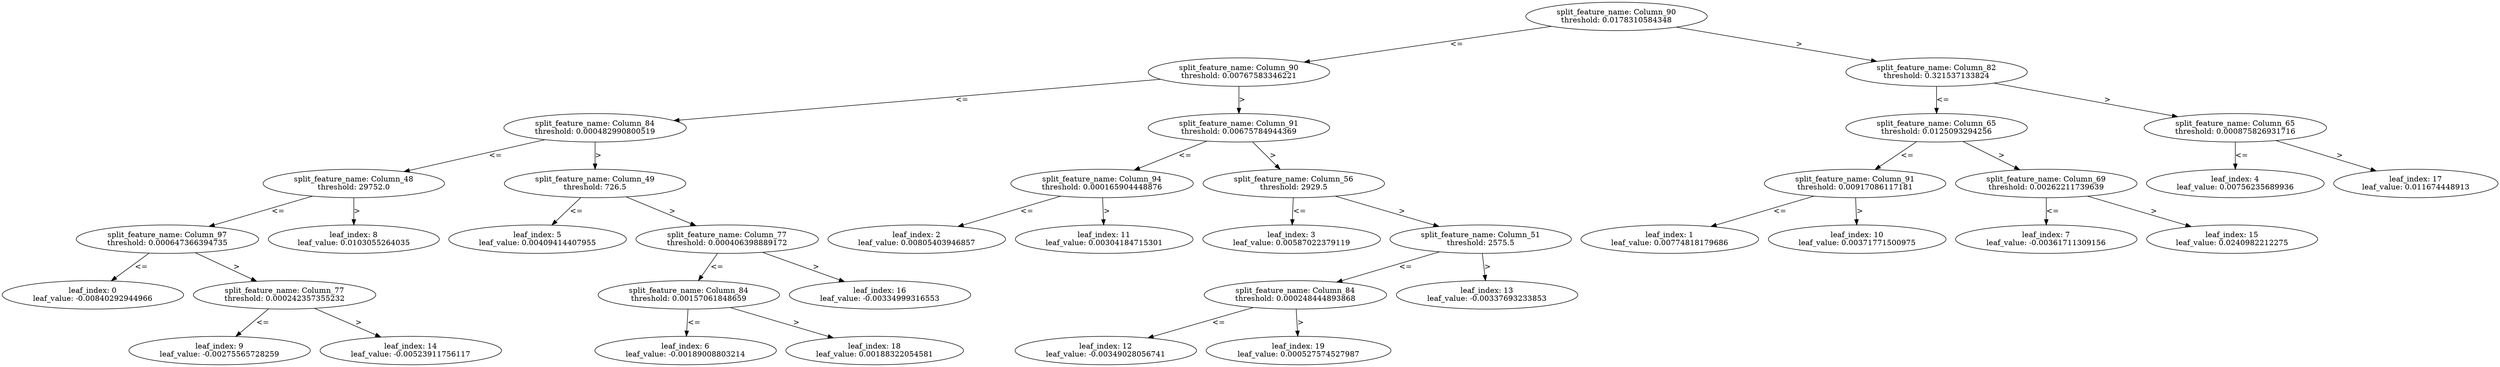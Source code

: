 digraph Tree27 {
	split0 [label="split_feature_name: Column_90\nthreshold: 0.0178310584348"]
	split1 [label="split_feature_name: Column_90\nthreshold: 0.00767583346221"]
	split4 [label="split_feature_name: Column_84\nthreshold: 0.000482990800519"]
	split7 [label="split_feature_name: Column_48\nthreshold: 29752.0"]
	split8 [label="split_feature_name: Column_97\nthreshold: 0.000647366394735"]
	leaf0 [label="leaf_index: 0\nleaf_value: -0.00840292944966"]
	split8 -> leaf0 [label="<="]
	split13 [label="split_feature_name: Column_77\nthreshold: 0.000242357355232"]
	leaf9 [label="leaf_index: 9\nleaf_value: -0.00275565728259"]
	split13 -> leaf9 [label="<="]
	leaf14 [label="leaf_index: 14\nleaf_value: -0.00523911756117"]
	split13 -> leaf14 [label=">"]
	split8 -> split13 [label=">"]
	split7 -> split8 [label="<="]
	leaf8 [label="leaf_index: 8\nleaf_value: 0.0103055264035"]
	split7 -> leaf8 [label=">"]
	split4 -> split7 [label="<="]
	split5 [label="split_feature_name: Column_49\nthreshold: 726.5"]
	leaf5 [label="leaf_index: 5\nleaf_value: 0.00409414407955"]
	split5 -> leaf5 [label="<="]
	split15 [label="split_feature_name: Column_77\nthreshold: 0.000406398889172"]
	split17 [label="split_feature_name: Column_84\nthreshold: 0.00157061848659"]
	leaf6 [label="leaf_index: 6\nleaf_value: -0.00189008803214"]
	split17 -> leaf6 [label="<="]
	leaf18 [label="leaf_index: 18\nleaf_value: 0.00188322054581"]
	split17 -> leaf18 [label=">"]
	split15 -> split17 [label="<="]
	leaf16 [label="leaf_index: 16\nleaf_value: -0.00334999316553"]
	split15 -> leaf16 [label=">"]
	split5 -> split15 [label=">"]
	split4 -> split5 [label=">"]
	split1 -> split4 [label="<="]
	split2 [label="split_feature_name: Column_91\nthreshold: 0.00675784944369"]
	split10 [label="split_feature_name: Column_94\nthreshold: 0.000165904448876"]
	leaf2 [label="leaf_index: 2\nleaf_value: 0.00805403946857"]
	split10 -> leaf2 [label="<="]
	leaf11 [label="leaf_index: 11\nleaf_value: 0.00304184715301"]
	split10 -> leaf11 [label=">"]
	split2 -> split10 [label="<="]
	split11 [label="split_feature_name: Column_56\nthreshold: 2929.5"]
	leaf3 [label="leaf_index: 3\nleaf_value: 0.00587022379119"]
	split11 -> leaf3 [label="<="]
	split12 [label="split_feature_name: Column_51\nthreshold: 2575.5"]
	split18 [label="split_feature_name: Column_84\nthreshold: 0.000248444893868"]
	leaf12 [label="leaf_index: 12\nleaf_value: -0.00349028056741"]
	split18 -> leaf12 [label="<="]
	leaf19 [label="leaf_index: 19\nleaf_value: 0.000527574527987"]
	split18 -> leaf19 [label=">"]
	split12 -> split18 [label="<="]
	leaf13 [label="leaf_index: 13\nleaf_value: -0.00337693233853"]
	split12 -> leaf13 [label=">"]
	split11 -> split12 [label=">"]
	split2 -> split11 [label=">"]
	split1 -> split2 [label=">"]
	split0 -> split1 [label="<="]
	split3 [label="split_feature_name: Column_82\nthreshold: 0.321537133824"]
	split6 [label="split_feature_name: Column_65\nthreshold: 0.0125093294256"]
	split9 [label="split_feature_name: Column_91\nthreshold: 0.00917086117181"]
	leaf1 [label="leaf_index: 1\nleaf_value: 0.00774818179686"]
	split9 -> leaf1 [label="<="]
	leaf10 [label="leaf_index: 10\nleaf_value: 0.00371771500975"]
	split9 -> leaf10 [label=">"]
	split6 -> split9 [label="<="]
	split14 [label="split_feature_name: Column_69\nthreshold: 0.00262211739639"]
	leaf7 [label="leaf_index: 7\nleaf_value: -0.00361711309156"]
	split14 -> leaf7 [label="<="]
	leaf15 [label="leaf_index: 15\nleaf_value: 0.0240982212275"]
	split14 -> leaf15 [label=">"]
	split6 -> split14 [label=">"]
	split3 -> split6 [label="<="]
	split16 [label="split_feature_name: Column_65\nthreshold: 0.000875826931716"]
	leaf4 [label="leaf_index: 4\nleaf_value: 0.00756235689936"]
	split16 -> leaf4 [label="<="]
	leaf17 [label="leaf_index: 17\nleaf_value: 0.011674448913"]
	split16 -> leaf17 [label=">"]
	split3 -> split16 [label=">"]
	split0 -> split3 [label=">"]
}
